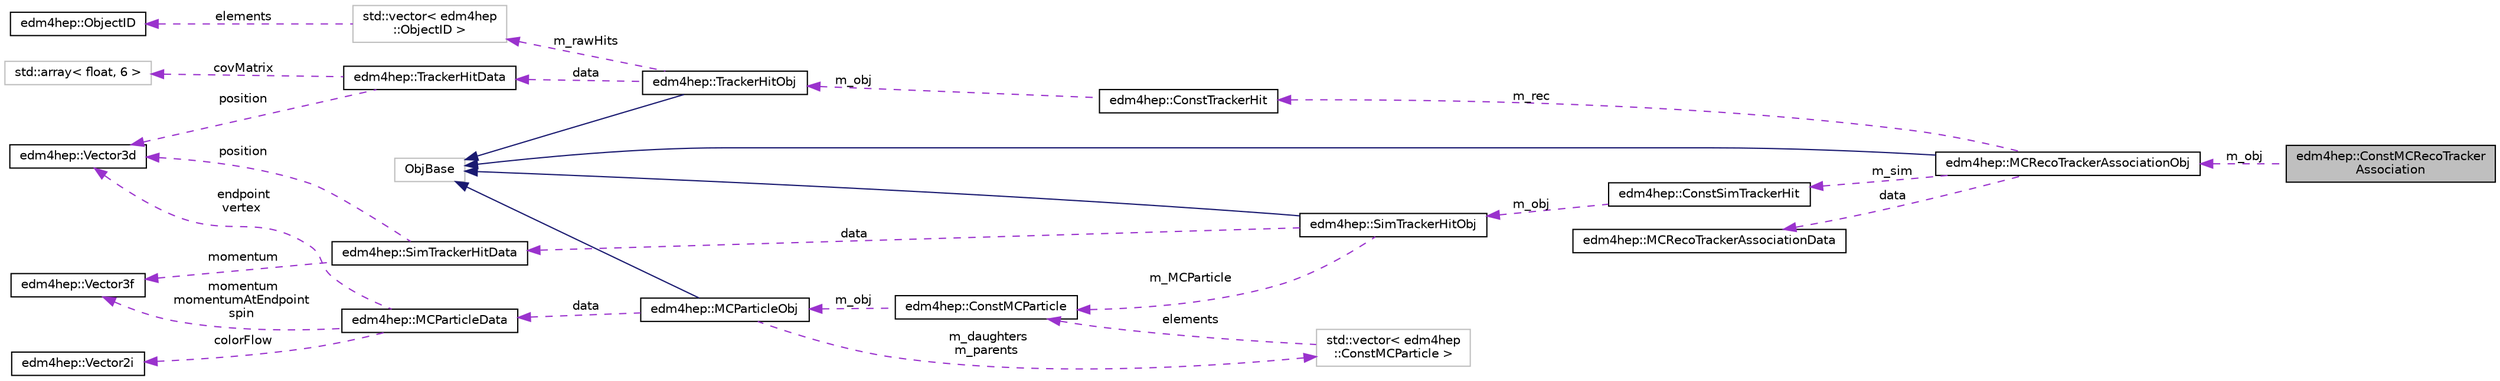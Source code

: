 digraph "edm4hep::ConstMCRecoTrackerAssociation"
{
 // LATEX_PDF_SIZE
  edge [fontname="Helvetica",fontsize="10",labelfontname="Helvetica",labelfontsize="10"];
  node [fontname="Helvetica",fontsize="10",shape=record];
  rankdir="LR";
  Node1 [label="edm4hep::ConstMCRecoTracker\lAssociation",height=0.2,width=0.4,color="black", fillcolor="grey75", style="filled", fontcolor="black",tooltip="Association between a TrackerHit and the corresponding simulated TrackerHit."];
  Node2 -> Node1 [dir="back",color="darkorchid3",fontsize="10",style="dashed",label=" m_obj" ,fontname="Helvetica"];
  Node2 [label="edm4hep::MCRecoTrackerAssociationObj",height=0.2,width=0.4,color="black", fillcolor="white", style="filled",URL="$classedm4hep_1_1_m_c_reco_tracker_association_obj.html",tooltip=" "];
  Node3 -> Node2 [dir="back",color="midnightblue",fontsize="10",style="solid",fontname="Helvetica"];
  Node3 [label="ObjBase",height=0.2,width=0.4,color="grey75", fillcolor="white", style="filled",tooltip=" "];
  Node4 -> Node2 [dir="back",color="darkorchid3",fontsize="10",style="dashed",label=" m_rec" ,fontname="Helvetica"];
  Node4 [label="edm4hep::ConstTrackerHit",height=0.2,width=0.4,color="black", fillcolor="white", style="filled",URL="$classedm4hep_1_1_const_tracker_hit.html",tooltip="Tracker hit."];
  Node5 -> Node4 [dir="back",color="darkorchid3",fontsize="10",style="dashed",label=" m_obj" ,fontname="Helvetica"];
  Node5 [label="edm4hep::TrackerHitObj",height=0.2,width=0.4,color="black", fillcolor="white", style="filled",URL="$classedm4hep_1_1_tracker_hit_obj.html",tooltip=" "];
  Node3 -> Node5 [dir="back",color="midnightblue",fontsize="10",style="solid",fontname="Helvetica"];
  Node6 -> Node5 [dir="back",color="darkorchid3",fontsize="10",style="dashed",label=" m_rawHits" ,fontname="Helvetica"];
  Node6 [label="std::vector\< edm4hep\l::ObjectID \>",height=0.2,width=0.4,color="grey75", fillcolor="white", style="filled",tooltip=" "];
  Node7 -> Node6 [dir="back",color="darkorchid3",fontsize="10",style="dashed",label=" elements" ,fontname="Helvetica"];
  Node7 [label="edm4hep::ObjectID",height=0.2,width=0.4,color="black", fillcolor="white", style="filled",URL="$classedm4hep_1_1_object_i_d.html",tooltip=" "];
  Node8 -> Node5 [dir="back",color="darkorchid3",fontsize="10",style="dashed",label=" data" ,fontname="Helvetica"];
  Node8 [label="edm4hep::TrackerHitData",height=0.2,width=0.4,color="black", fillcolor="white", style="filled",URL="$classedm4hep_1_1_tracker_hit_data.html",tooltip="Tracker hit."];
  Node9 -> Node8 [dir="back",color="darkorchid3",fontsize="10",style="dashed",label=" covMatrix" ,fontname="Helvetica"];
  Node9 [label="std::array\< float, 6 \>",height=0.2,width=0.4,color="grey75", fillcolor="white", style="filled",tooltip=" "];
  Node10 -> Node8 [dir="back",color="darkorchid3",fontsize="10",style="dashed",label=" position" ,fontname="Helvetica"];
  Node10 [label="edm4hep::Vector3d",height=0.2,width=0.4,color="black", fillcolor="white", style="filled",URL="$classedm4hep_1_1_vector3d.html",tooltip=" "];
  Node11 -> Node2 [dir="back",color="darkorchid3",fontsize="10",style="dashed",label=" m_sim" ,fontname="Helvetica"];
  Node11 [label="edm4hep::ConstSimTrackerHit",height=0.2,width=0.4,color="black", fillcolor="white", style="filled",URL="$classedm4hep_1_1_const_sim_tracker_hit.html",tooltip="Simulated tracker hit."];
  Node12 -> Node11 [dir="back",color="darkorchid3",fontsize="10",style="dashed",label=" m_obj" ,fontname="Helvetica"];
  Node12 [label="edm4hep::SimTrackerHitObj",height=0.2,width=0.4,color="black", fillcolor="white", style="filled",URL="$classedm4hep_1_1_sim_tracker_hit_obj.html",tooltip=" "];
  Node3 -> Node12 [dir="back",color="midnightblue",fontsize="10",style="solid",fontname="Helvetica"];
  Node13 -> Node12 [dir="back",color="darkorchid3",fontsize="10",style="dashed",label=" data" ,fontname="Helvetica"];
  Node13 [label="edm4hep::SimTrackerHitData",height=0.2,width=0.4,color="black", fillcolor="white", style="filled",URL="$classedm4hep_1_1_sim_tracker_hit_data.html",tooltip="Simulated tracker hit."];
  Node10 -> Node13 [dir="back",color="darkorchid3",fontsize="10",style="dashed",label=" position" ,fontname="Helvetica"];
  Node14 -> Node13 [dir="back",color="darkorchid3",fontsize="10",style="dashed",label=" momentum" ,fontname="Helvetica"];
  Node14 [label="edm4hep::Vector3f",height=0.2,width=0.4,color="black", fillcolor="white", style="filled",URL="$classedm4hep_1_1_vector3f.html",tooltip=" "];
  Node15 -> Node12 [dir="back",color="darkorchid3",fontsize="10",style="dashed",label=" m_MCParticle" ,fontname="Helvetica"];
  Node15 [label="edm4hep::ConstMCParticle",height=0.2,width=0.4,color="black", fillcolor="white", style="filled",URL="$classedm4hep_1_1_const_m_c_particle.html",tooltip="The Monte Carlo particle - based on the lcio::MCParticle."];
  Node16 -> Node15 [dir="back",color="darkorchid3",fontsize="10",style="dashed",label=" m_obj" ,fontname="Helvetica"];
  Node16 [label="edm4hep::MCParticleObj",height=0.2,width=0.4,color="black", fillcolor="white", style="filled",URL="$classedm4hep_1_1_m_c_particle_obj.html",tooltip=" "];
  Node3 -> Node16 [dir="back",color="midnightblue",fontsize="10",style="solid",fontname="Helvetica"];
  Node17 -> Node16 [dir="back",color="darkorchid3",fontsize="10",style="dashed",label=" data" ,fontname="Helvetica"];
  Node17 [label="edm4hep::MCParticleData",height=0.2,width=0.4,color="black", fillcolor="white", style="filled",URL="$classedm4hep_1_1_m_c_particle_data.html",tooltip="The Monte Carlo particle - based on the lcio::MCParticle."];
  Node10 -> Node17 [dir="back",color="darkorchid3",fontsize="10",style="dashed",label=" endpoint\nvertex" ,fontname="Helvetica"];
  Node14 -> Node17 [dir="back",color="darkorchid3",fontsize="10",style="dashed",label=" momentum\nmomentumAtEndpoint\nspin" ,fontname="Helvetica"];
  Node18 -> Node17 [dir="back",color="darkorchid3",fontsize="10",style="dashed",label=" colorFlow" ,fontname="Helvetica"];
  Node18 [label="edm4hep::Vector2i",height=0.2,width=0.4,color="black", fillcolor="white", style="filled",URL="$classedm4hep_1_1_vector2i.html",tooltip=" "];
  Node19 -> Node16 [dir="back",color="darkorchid3",fontsize="10",style="dashed",label=" m_daughters\nm_parents" ,fontname="Helvetica"];
  Node19 [label="std::vector\< edm4hep\l::ConstMCParticle \>",height=0.2,width=0.4,color="grey75", fillcolor="white", style="filled",tooltip=" "];
  Node15 -> Node19 [dir="back",color="darkorchid3",fontsize="10",style="dashed",label=" elements" ,fontname="Helvetica"];
  Node20 -> Node2 [dir="back",color="darkorchid3",fontsize="10",style="dashed",label=" data" ,fontname="Helvetica"];
  Node20 [label="edm4hep::MCRecoTrackerAssociationData",height=0.2,width=0.4,color="black", fillcolor="white", style="filled",URL="$classedm4hep_1_1_m_c_reco_tracker_association_data.html",tooltip="Association between a TrackerHit and the corresponding simulated TrackerHit."];
}

